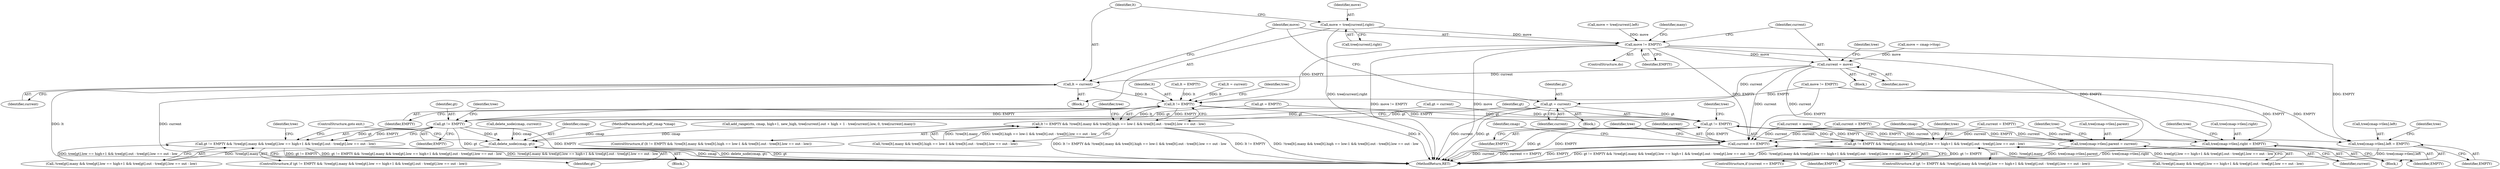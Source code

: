 digraph "0_ghostscript_71ceebcf56e682504da22c4035b39a2d451e8ffd@array" {
"1000393" [label="(Call,move = tree[current].right)"];
"1000403" [label="(Call,move != EMPTY)"];
"1000369" [label="(Call,current = move)"];
"1000388" [label="(Call,gt = current)"];
"1000457" [label="(Call,gt != EMPTY)"];
"1000456" [label="(Call,gt != EMPTY && !tree[gt].many && tree[gt].low == high+1 && tree[gt].out - tree[gt].low == out - low)"];
"1000504" [label="(Call,delete_node(cmap, gt))"];
"1000510" [label="(Call,gt != EMPTY)"];
"1000509" [label="(Call,gt != EMPTY && !tree[gt].many && tree[gt].low == high+1 && tree[gt].out - tree[gt].low == out - low)"];
"1000645" [label="(Call,tree[cmap->tlen].left = EMPTY)"];
"1000654" [label="(Call,tree[cmap->tlen].right = EMPTY)"];
"1000677" [label="(Call,current == EMPTY)"];
"1000400" [label="(Call,lt = current)"];
"1000412" [label="(Call,lt != EMPTY)"];
"1000411" [label="(Call,lt != EMPTY && !tree[lt].many && tree[lt].high == low-1 && tree[lt].out - tree[lt].low == out - low)"];
"1000636" [label="(Call,tree[cmap->tlen].parent = current)"];
"1000388" [label="(Call,gt = current)"];
"1000403" [label="(Call,move != EMPTY)"];
"1000367" [label="(ControlStructure,do)"];
"1000464" [label="(Identifier,tree)"];
"1000457" [label="(Call,gt != EMPTY)"];
"1000682" [label="(Identifier,cmap)"];
"1000369" [label="(Call,current = move)"];
"1000676" [label="(ControlStructure,if (current == EMPTY))"];
"1000389" [label="(Identifier,gt)"];
"1000690" [label="(Identifier,tree)"];
"1000562" [label="(Call,current = EMPTY)"];
"1000113" [label="(MethodParameterIn,pdf_cmap *cmap)"];
"1000512" [label="(Identifier,EMPTY)"];
"1000119" [label="(Block,)"];
"1000359" [label="(Call,lt = current)"];
"1000510" [label="(Call,gt != EMPTY)"];
"1000163" [label="(Call,current = move)"];
"1000381" [label="(Call,move = tree[current].left)"];
"1000636" [label="(Call,tree[cmap->tlen].parent = current)"];
"1000455" [label="(ControlStructure,if (gt != EMPTY && !tree[gt].many && tree[gt].low == high+1 && tree[gt].out - tree[gt].low == out - low))"];
"1000509" [label="(Call,gt != EMPTY && !tree[gt].many && tree[gt].low == high+1 && tree[gt].out - tree[gt].low == out - low)"];
"1000648" [label="(Identifier,tree)"];
"1000408" [label="(Identifier,many)"];
"1000412" [label="(Call,lt != EMPTY)"];
"1000368" [label="(Block,)"];
"1000646" [label="(Call,tree[cmap->tlen].left)"];
"1000400" [label="(Call,lt = current)"];
"1000460" [label="(Call,!tree[gt].many && tree[gt].low == high+1 && tree[gt].out - tree[gt].low == out - low)"];
"1000419" [label="(Identifier,tree)"];
"1000392" [label="(Block,)"];
"1000451" [label="(Identifier,tree)"];
"1000402" [label="(Identifier,current)"];
"1000511" [label="(Identifier,gt)"];
"1000394" [label="(Identifier,move)"];
"1000395" [label="(Call,tree[current].right)"];
"1000504" [label="(Call,delete_node(cmap, gt))"];
"1000679" [label="(Identifier,EMPTY)"];
"1000637" [label="(Call,tree[cmap->tlen].parent)"];
"1000401" [label="(Identifier,lt)"];
"1000662" [label="(Identifier,EMPTY)"];
"1000568" [label="(Identifier,cmap)"];
"1000653" [label="(Identifier,EMPTY)"];
"1000678" [label="(Identifier,current)"];
"1000413" [label="(Identifier,lt)"];
"1000155" [label="(Call,lt = EMPTY)"];
"1000404" [label="(Identifier,move)"];
"1000371" [label="(Identifier,move)"];
"1000380" [label="(Block,)"];
"1000390" [label="(Identifier,current)"];
"1000303" [label="(Call,add_range(ctx, cmap, high+1, new_high, tree[current].out + high + 1 - tree[current].low, 0, tree[current].many))"];
"1000645" [label="(Call,tree[cmap->tlen].left = EMPTY)"];
"1000411" [label="(Call,lt != EMPTY && !tree[lt].many && tree[lt].high == low-1 && tree[lt].out - tree[lt].low == out - low)"];
"1000414" [label="(Identifier,EMPTY)"];
"1000496" [label="(Identifier,tree)"];
"1000655" [label="(Call,tree[cmap->tlen].right)"];
"1000517" [label="(Identifier,tree)"];
"1000410" [label="(ControlStructure,if (lt != EMPTY && !tree[lt].many && tree[lt].high == low-1 && tree[lt].out - tree[lt].low == out - low))"];
"1000456" [label="(Call,gt != EMPTY && !tree[gt].many && tree[gt].low == high+1 && tree[gt].out - tree[gt].low == out - low)"];
"1000370" [label="(Identifier,current)"];
"1000222" [label="(Call,delete_node(cmap, current))"];
"1000458" [label="(Identifier,gt)"];
"1000376" [label="(Identifier,tree)"];
"1000677" [label="(Call,current == EMPTY)"];
"1000507" [label="(ControlStructure,goto exit;)"];
"1000506" [label="(Identifier,gt)"];
"1000549" [label="(Identifier,tree)"];
"1000415" [label="(Call,!tree[lt].many && tree[lt].high == low-1 && tree[lt].out - tree[lt].low == out - low)"];
"1000225" [label="(Call,current = EMPTY)"];
"1000393" [label="(Call,move = tree[current].right)"];
"1000405" [label="(Identifier,EMPTY)"];
"1000492" [label="(Block,)"];
"1000654" [label="(Call,tree[cmap->tlen].right = EMPTY)"];
"1000513" [label="(Call,!tree[gt].many && tree[gt].low == high+1 && tree[gt].out - tree[gt].low == out - low)"];
"1000644" [label="(Identifier,current)"];
"1000657" [label="(Identifier,tree)"];
"1000761" [label="(MethodReturn,RET)"];
"1000508" [label="(ControlStructure,if (gt != EMPTY && !tree[gt].many && tree[gt].low == high+1 && tree[gt].out - tree[gt].low == out - low))"];
"1000666" [label="(Identifier,tree)"];
"1000459" [label="(Identifier,EMPTY)"];
"1000347" [label="(Call,gt = current)"];
"1000145" [label="(Call,move = cmap->ttop)"];
"1000151" [label="(Call,gt = EMPTY)"];
"1000505" [label="(Identifier,cmap)"];
"1000362" [label="(Call,move != EMPTY)"];
"1000393" -> "1000392"  [label="AST: "];
"1000393" -> "1000395"  [label="CFG: "];
"1000394" -> "1000393"  [label="AST: "];
"1000395" -> "1000393"  [label="AST: "];
"1000401" -> "1000393"  [label="CFG: "];
"1000393" -> "1000761"  [label="DDG: tree[current].right"];
"1000393" -> "1000403"  [label="DDG: move"];
"1000403" -> "1000367"  [label="AST: "];
"1000403" -> "1000405"  [label="CFG: "];
"1000404" -> "1000403"  [label="AST: "];
"1000405" -> "1000403"  [label="AST: "];
"1000370" -> "1000403"  [label="CFG: "];
"1000408" -> "1000403"  [label="CFG: "];
"1000403" -> "1000761"  [label="DDG: move"];
"1000403" -> "1000761"  [label="DDG: move != EMPTY"];
"1000403" -> "1000369"  [label="DDG: move"];
"1000381" -> "1000403"  [label="DDG: move"];
"1000403" -> "1000412"  [label="DDG: EMPTY"];
"1000403" -> "1000645"  [label="DDG: EMPTY"];
"1000403" -> "1000654"  [label="DDG: EMPTY"];
"1000403" -> "1000677"  [label="DDG: EMPTY"];
"1000369" -> "1000368"  [label="AST: "];
"1000369" -> "1000371"  [label="CFG: "];
"1000370" -> "1000369"  [label="AST: "];
"1000371" -> "1000369"  [label="AST: "];
"1000376" -> "1000369"  [label="CFG: "];
"1000145" -> "1000369"  [label="DDG: move"];
"1000369" -> "1000388"  [label="DDG: current"];
"1000369" -> "1000400"  [label="DDG: current"];
"1000369" -> "1000636"  [label="DDG: current"];
"1000369" -> "1000677"  [label="DDG: current"];
"1000388" -> "1000380"  [label="AST: "];
"1000388" -> "1000390"  [label="CFG: "];
"1000389" -> "1000388"  [label="AST: "];
"1000390" -> "1000388"  [label="AST: "];
"1000404" -> "1000388"  [label="CFG: "];
"1000388" -> "1000761"  [label="DDG: gt"];
"1000388" -> "1000761"  [label="DDG: current"];
"1000388" -> "1000457"  [label="DDG: gt"];
"1000388" -> "1000510"  [label="DDG: gt"];
"1000457" -> "1000456"  [label="AST: "];
"1000457" -> "1000459"  [label="CFG: "];
"1000458" -> "1000457"  [label="AST: "];
"1000459" -> "1000457"  [label="AST: "];
"1000464" -> "1000457"  [label="CFG: "];
"1000456" -> "1000457"  [label="CFG: "];
"1000457" -> "1000761"  [label="DDG: EMPTY"];
"1000457" -> "1000761"  [label="DDG: gt"];
"1000457" -> "1000456"  [label="DDG: gt"];
"1000457" -> "1000456"  [label="DDG: EMPTY"];
"1000151" -> "1000457"  [label="DDG: gt"];
"1000347" -> "1000457"  [label="DDG: gt"];
"1000412" -> "1000457"  [label="DDG: EMPTY"];
"1000457" -> "1000504"  [label="DDG: gt"];
"1000456" -> "1000455"  [label="AST: "];
"1000456" -> "1000460"  [label="CFG: "];
"1000460" -> "1000456"  [label="AST: "];
"1000496" -> "1000456"  [label="CFG: "];
"1000507" -> "1000456"  [label="CFG: "];
"1000456" -> "1000761"  [label="DDG: !tree[gt].many && tree[gt].low == high+1 && tree[gt].out - tree[gt].low == out - low"];
"1000456" -> "1000761"  [label="DDG: gt != EMPTY"];
"1000456" -> "1000761"  [label="DDG: gt != EMPTY && !tree[gt].many && tree[gt].low == high+1 && tree[gt].out - tree[gt].low == out - low"];
"1000460" -> "1000456"  [label="DDG: !tree[gt].many"];
"1000460" -> "1000456"  [label="DDG: tree[gt].low == high+1 && tree[gt].out - tree[gt].low == out - low"];
"1000504" -> "1000492"  [label="AST: "];
"1000504" -> "1000506"  [label="CFG: "];
"1000505" -> "1000504"  [label="AST: "];
"1000506" -> "1000504"  [label="AST: "];
"1000507" -> "1000504"  [label="CFG: "];
"1000504" -> "1000761"  [label="DDG: gt"];
"1000504" -> "1000761"  [label="DDG: cmap"];
"1000504" -> "1000761"  [label="DDG: delete_node(cmap, gt)"];
"1000222" -> "1000504"  [label="DDG: cmap"];
"1000303" -> "1000504"  [label="DDG: cmap"];
"1000113" -> "1000504"  [label="DDG: cmap"];
"1000510" -> "1000509"  [label="AST: "];
"1000510" -> "1000512"  [label="CFG: "];
"1000511" -> "1000510"  [label="AST: "];
"1000512" -> "1000510"  [label="AST: "];
"1000517" -> "1000510"  [label="CFG: "];
"1000509" -> "1000510"  [label="CFG: "];
"1000510" -> "1000761"  [label="DDG: gt"];
"1000510" -> "1000761"  [label="DDG: EMPTY"];
"1000510" -> "1000509"  [label="DDG: gt"];
"1000510" -> "1000509"  [label="DDG: EMPTY"];
"1000151" -> "1000510"  [label="DDG: gt"];
"1000347" -> "1000510"  [label="DDG: gt"];
"1000412" -> "1000510"  [label="DDG: EMPTY"];
"1000510" -> "1000645"  [label="DDG: EMPTY"];
"1000510" -> "1000654"  [label="DDG: EMPTY"];
"1000510" -> "1000677"  [label="DDG: EMPTY"];
"1000509" -> "1000508"  [label="AST: "];
"1000509" -> "1000513"  [label="CFG: "];
"1000513" -> "1000509"  [label="AST: "];
"1000549" -> "1000509"  [label="CFG: "];
"1000568" -> "1000509"  [label="CFG: "];
"1000509" -> "1000761"  [label="DDG: gt != EMPTY && !tree[gt].many && tree[gt].low == high+1 && tree[gt].out - tree[gt].low == out - low"];
"1000509" -> "1000761"  [label="DDG: !tree[gt].many && tree[gt].low == high+1 && tree[gt].out - tree[gt].low == out - low"];
"1000509" -> "1000761"  [label="DDG: gt != EMPTY"];
"1000513" -> "1000509"  [label="DDG: !tree[gt].many"];
"1000513" -> "1000509"  [label="DDG: tree[gt].low == high+1 && tree[gt].out - tree[gt].low == out - low"];
"1000645" -> "1000119"  [label="AST: "];
"1000645" -> "1000653"  [label="CFG: "];
"1000646" -> "1000645"  [label="AST: "];
"1000653" -> "1000645"  [label="AST: "];
"1000657" -> "1000645"  [label="CFG: "];
"1000645" -> "1000761"  [label="DDG: tree[cmap->tlen].left"];
"1000362" -> "1000645"  [label="DDG: EMPTY"];
"1000654" -> "1000119"  [label="AST: "];
"1000654" -> "1000662"  [label="CFG: "];
"1000655" -> "1000654"  [label="AST: "];
"1000662" -> "1000654"  [label="AST: "];
"1000666" -> "1000654"  [label="CFG: "];
"1000654" -> "1000761"  [label="DDG: tree[cmap->tlen].right"];
"1000362" -> "1000654"  [label="DDG: EMPTY"];
"1000677" -> "1000676"  [label="AST: "];
"1000677" -> "1000679"  [label="CFG: "];
"1000678" -> "1000677"  [label="AST: "];
"1000679" -> "1000677"  [label="AST: "];
"1000682" -> "1000677"  [label="CFG: "];
"1000690" -> "1000677"  [label="CFG: "];
"1000677" -> "1000761"  [label="DDG: current"];
"1000677" -> "1000761"  [label="DDG: current == EMPTY"];
"1000677" -> "1000761"  [label="DDG: EMPTY"];
"1000225" -> "1000677"  [label="DDG: current"];
"1000562" -> "1000677"  [label="DDG: current"];
"1000163" -> "1000677"  [label="DDG: current"];
"1000362" -> "1000677"  [label="DDG: EMPTY"];
"1000400" -> "1000392"  [label="AST: "];
"1000400" -> "1000402"  [label="CFG: "];
"1000401" -> "1000400"  [label="AST: "];
"1000402" -> "1000400"  [label="AST: "];
"1000404" -> "1000400"  [label="CFG: "];
"1000400" -> "1000761"  [label="DDG: lt"];
"1000400" -> "1000761"  [label="DDG: current"];
"1000400" -> "1000412"  [label="DDG: lt"];
"1000412" -> "1000411"  [label="AST: "];
"1000412" -> "1000414"  [label="CFG: "];
"1000413" -> "1000412"  [label="AST: "];
"1000414" -> "1000412"  [label="AST: "];
"1000419" -> "1000412"  [label="CFG: "];
"1000411" -> "1000412"  [label="CFG: "];
"1000412" -> "1000761"  [label="DDG: lt"];
"1000412" -> "1000411"  [label="DDG: lt"];
"1000412" -> "1000411"  [label="DDG: EMPTY"];
"1000359" -> "1000412"  [label="DDG: lt"];
"1000155" -> "1000412"  [label="DDG: lt"];
"1000362" -> "1000412"  [label="DDG: EMPTY"];
"1000411" -> "1000410"  [label="AST: "];
"1000411" -> "1000415"  [label="CFG: "];
"1000415" -> "1000411"  [label="AST: "];
"1000451" -> "1000411"  [label="CFG: "];
"1000511" -> "1000411"  [label="CFG: "];
"1000411" -> "1000761"  [label="DDG: lt != EMPTY && !tree[lt].many && tree[lt].high == low-1 && tree[lt].out - tree[lt].low == out - low"];
"1000411" -> "1000761"  [label="DDG: lt != EMPTY"];
"1000411" -> "1000761"  [label="DDG: !tree[lt].many && tree[lt].high == low-1 && tree[lt].out - tree[lt].low == out - low"];
"1000415" -> "1000411"  [label="DDG: !tree[lt].many"];
"1000415" -> "1000411"  [label="DDG: tree[lt].high == low-1 && tree[lt].out - tree[lt].low == out - low"];
"1000636" -> "1000119"  [label="AST: "];
"1000636" -> "1000644"  [label="CFG: "];
"1000637" -> "1000636"  [label="AST: "];
"1000644" -> "1000636"  [label="AST: "];
"1000648" -> "1000636"  [label="CFG: "];
"1000636" -> "1000761"  [label="DDG: tree[cmap->tlen].parent"];
"1000225" -> "1000636"  [label="DDG: current"];
"1000562" -> "1000636"  [label="DDG: current"];
"1000163" -> "1000636"  [label="DDG: current"];
}
